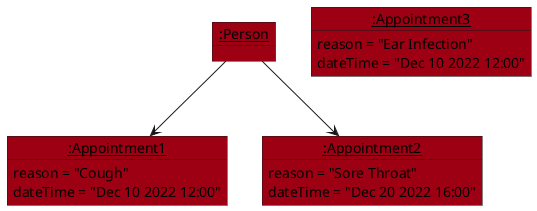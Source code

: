 @startuml
skinparam object {
  backgroundColor #9D0012
}

object "__:Person__" as Person {

}

object "__:Appointment1__" as Appointment1 {
reason = "Cough"
dateTime = "Dec 10 2022 12:00"
}

object "__:Appointment2__" as Appointment2 {
reason = "Sore Throat"
dateTime = "Dec 20 2022 16:00"
}

object "__:Appointment3__" as Appointment3 {
reason = "Ear Infection"
dateTime = "Dec 10 2022 12:00"
}

Person --> Appointment1
Person --> Appointment2

@enduml
